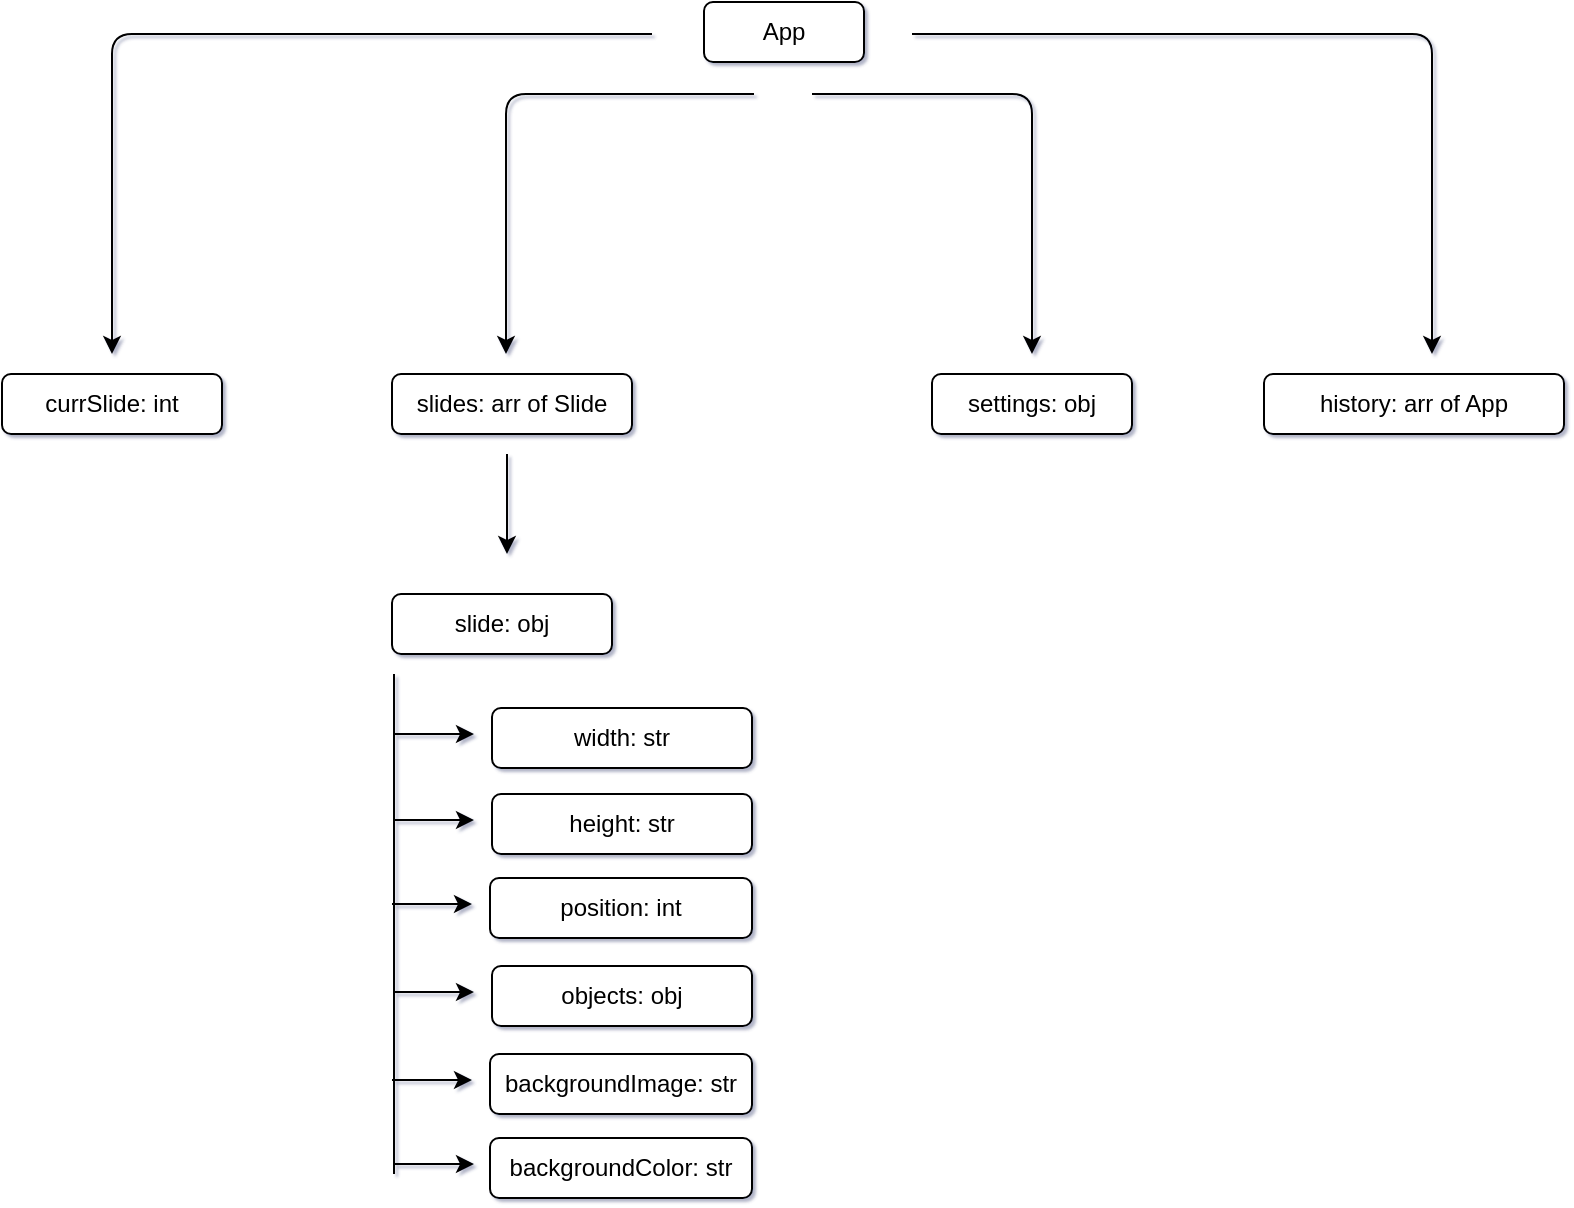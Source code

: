 <mxfile version="13.7.5" type="github">
  <diagram id="lcbvFMPVu225bX-_849R" name="Page-1">
    <mxGraphModel dx="1186" dy="796" grid="1" gridSize="10" guides="1" tooltips="1" connect="1" arrows="1" fold="1" page="1" pageScale="1" pageWidth="827" pageHeight="1169" math="0" shadow="1">
      <root>
        <mxCell id="0" />
        <mxCell id="1" parent="0" />
        <mxCell id="Mu5sdvEdvMdgbe63n9b5-1" value="App" style="rounded=1;whiteSpace=wrap;html=1;" vertex="1" parent="1">
          <mxGeometry x="376" y="64" width="80" height="30" as="geometry" />
        </mxCell>
        <mxCell id="Mu5sdvEdvMdgbe63n9b5-2" value="" style="endArrow=classic;html=1;" edge="1" parent="1">
          <mxGeometry width="50" height="50" relative="1" as="geometry">
            <mxPoint x="350" y="80" as="sourcePoint" />
            <mxPoint x="80" y="240" as="targetPoint" />
            <Array as="points">
              <mxPoint x="80" y="80" />
            </Array>
          </mxGeometry>
        </mxCell>
        <mxCell id="Mu5sdvEdvMdgbe63n9b5-3" value="" style="endArrow=classic;html=1;" edge="1" parent="1">
          <mxGeometry width="50" height="50" relative="1" as="geometry">
            <mxPoint x="480" y="80" as="sourcePoint" />
            <mxPoint x="740" y="240" as="targetPoint" />
            <Array as="points">
              <mxPoint x="740" y="80" />
            </Array>
          </mxGeometry>
        </mxCell>
        <mxCell id="Mu5sdvEdvMdgbe63n9b5-4" value="currSlide: int" style="rounded=1;whiteSpace=wrap;html=1;" vertex="1" parent="1">
          <mxGeometry x="25" y="250" width="110" height="30" as="geometry" />
        </mxCell>
        <mxCell id="Mu5sdvEdvMdgbe63n9b5-5" value="history: arr of App" style="rounded=1;whiteSpace=wrap;html=1;" vertex="1" parent="1">
          <mxGeometry x="656" y="250" width="150" height="30" as="geometry" />
        </mxCell>
        <mxCell id="Mu5sdvEdvMdgbe63n9b5-6" value="" style="endArrow=classic;html=1;" edge="1" parent="1">
          <mxGeometry width="50" height="50" relative="1" as="geometry">
            <mxPoint x="401" y="110" as="sourcePoint" />
            <mxPoint x="277" y="240" as="targetPoint" />
            <Array as="points">
              <mxPoint x="277" y="110" />
            </Array>
          </mxGeometry>
        </mxCell>
        <mxCell id="Mu5sdvEdvMdgbe63n9b5-7" value="slides: arr of Slide" style="rounded=1;whiteSpace=wrap;html=1;" vertex="1" parent="1">
          <mxGeometry x="220" y="250" width="120" height="30" as="geometry" />
        </mxCell>
        <mxCell id="Mu5sdvEdvMdgbe63n9b5-8" value="" style="endArrow=classic;html=1;" edge="1" parent="1">
          <mxGeometry width="50" height="50" relative="1" as="geometry">
            <mxPoint x="277.5" y="290" as="sourcePoint" />
            <mxPoint x="277.5" y="340" as="targetPoint" />
          </mxGeometry>
        </mxCell>
        <mxCell id="Mu5sdvEdvMdgbe63n9b5-9" value="slide: obj" style="rounded=1;whiteSpace=wrap;html=1;" vertex="1" parent="1">
          <mxGeometry x="220" y="360" width="110" height="30" as="geometry" />
        </mxCell>
        <mxCell id="Mu5sdvEdvMdgbe63n9b5-10" value="" style="endArrow=none;html=1;" edge="1" parent="1">
          <mxGeometry width="50" height="50" relative="1" as="geometry">
            <mxPoint x="221" y="650" as="sourcePoint" />
            <mxPoint x="221" y="400" as="targetPoint" />
          </mxGeometry>
        </mxCell>
        <mxCell id="Mu5sdvEdvMdgbe63n9b5-11" value="" style="endArrow=classic;html=1;" edge="1" parent="1">
          <mxGeometry width="50" height="50" relative="1" as="geometry">
            <mxPoint x="221" y="430" as="sourcePoint" />
            <mxPoint x="261" y="430" as="targetPoint" />
          </mxGeometry>
        </mxCell>
        <mxCell id="Mu5sdvEdvMdgbe63n9b5-12" value="width: str" style="rounded=1;whiteSpace=wrap;html=1;" vertex="1" parent="1">
          <mxGeometry x="270" y="417" width="130" height="30" as="geometry" />
        </mxCell>
        <mxCell id="Mu5sdvEdvMdgbe63n9b5-13" value="" style="endArrow=classic;html=1;" edge="1" parent="1">
          <mxGeometry width="50" height="50" relative="1" as="geometry">
            <mxPoint x="221" y="473" as="sourcePoint" />
            <mxPoint x="261" y="473" as="targetPoint" />
          </mxGeometry>
        </mxCell>
        <mxCell id="Mu5sdvEdvMdgbe63n9b5-14" value="height: str" style="rounded=1;whiteSpace=wrap;html=1;" vertex="1" parent="1">
          <mxGeometry x="270" y="460" width="130" height="30" as="geometry" />
        </mxCell>
        <mxCell id="Mu5sdvEdvMdgbe63n9b5-15" value="" style="endArrow=classic;html=1;" edge="1" parent="1">
          <mxGeometry width="50" height="50" relative="1" as="geometry">
            <mxPoint x="220" y="515" as="sourcePoint" />
            <mxPoint x="260" y="515" as="targetPoint" />
          </mxGeometry>
        </mxCell>
        <mxCell id="Mu5sdvEdvMdgbe63n9b5-16" value="position: int" style="rounded=1;whiteSpace=wrap;html=1;" vertex="1" parent="1">
          <mxGeometry x="269" y="502" width="131" height="30" as="geometry" />
        </mxCell>
        <mxCell id="Mu5sdvEdvMdgbe63n9b5-17" value="" style="endArrow=classic;html=1;" edge="1" parent="1">
          <mxGeometry width="50" height="50" relative="1" as="geometry">
            <mxPoint x="221" y="559" as="sourcePoint" />
            <mxPoint x="261" y="559" as="targetPoint" />
          </mxGeometry>
        </mxCell>
        <mxCell id="Mu5sdvEdvMdgbe63n9b5-18" value="objects: obj" style="rounded=1;whiteSpace=wrap;html=1;" vertex="1" parent="1">
          <mxGeometry x="270" y="546" width="130" height="30" as="geometry" />
        </mxCell>
        <mxCell id="Mu5sdvEdvMdgbe63n9b5-19" value="" style="endArrow=classic;html=1;" edge="1" parent="1">
          <mxGeometry width="50" height="50" relative="1" as="geometry">
            <mxPoint x="220" y="603" as="sourcePoint" />
            <mxPoint x="260" y="603" as="targetPoint" />
          </mxGeometry>
        </mxCell>
        <mxCell id="Mu5sdvEdvMdgbe63n9b5-20" value="backgroundImage: str" style="rounded=1;whiteSpace=wrap;html=1;" vertex="1" parent="1">
          <mxGeometry x="269" y="590" width="131" height="30" as="geometry" />
        </mxCell>
        <mxCell id="Mu5sdvEdvMdgbe63n9b5-21" value="" style="endArrow=classic;html=1;" edge="1" parent="1">
          <mxGeometry width="50" height="50" relative="1" as="geometry">
            <mxPoint x="221" y="645" as="sourcePoint" />
            <mxPoint x="261" y="645" as="targetPoint" />
          </mxGeometry>
        </mxCell>
        <mxCell id="Mu5sdvEdvMdgbe63n9b5-22" value="backgroundColor: str" style="rounded=1;whiteSpace=wrap;html=1;" vertex="1" parent="1">
          <mxGeometry x="269" y="632" width="131" height="30" as="geometry" />
        </mxCell>
        <mxCell id="Mu5sdvEdvMdgbe63n9b5-24" value="" style="endArrow=classic;html=1;" edge="1" parent="1">
          <mxGeometry width="50" height="50" relative="1" as="geometry">
            <mxPoint x="430" y="110" as="sourcePoint" />
            <mxPoint x="540" y="240" as="targetPoint" />
            <Array as="points">
              <mxPoint x="540" y="110" />
            </Array>
          </mxGeometry>
        </mxCell>
        <mxCell id="Mu5sdvEdvMdgbe63n9b5-25" value="settings: obj" style="rounded=1;whiteSpace=wrap;html=1;" vertex="1" parent="1">
          <mxGeometry x="490" y="250" width="100" height="30" as="geometry" />
        </mxCell>
      </root>
    </mxGraphModel>
  </diagram>
</mxfile>
